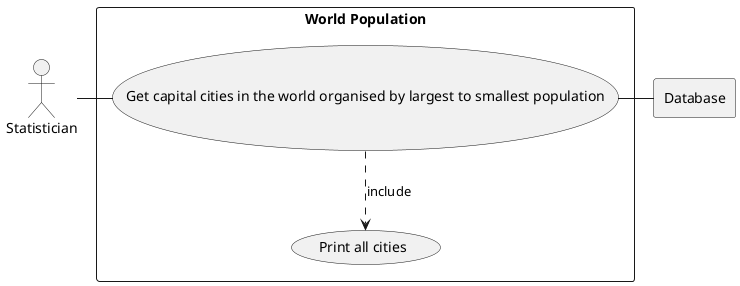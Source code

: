 @startuml
'https://plantuml.com/use-case-diagram
actor Clerk as "Statistician"
rectangle Database
rectangle "World Population" {
usecase UC2 as "Get capital cities in the world organised by largest to smallest population"
usecase UCb as "Print all cities"

Clerk - UC2
UC2 ..> UCb : include
UC2 - Database
}
@enduml